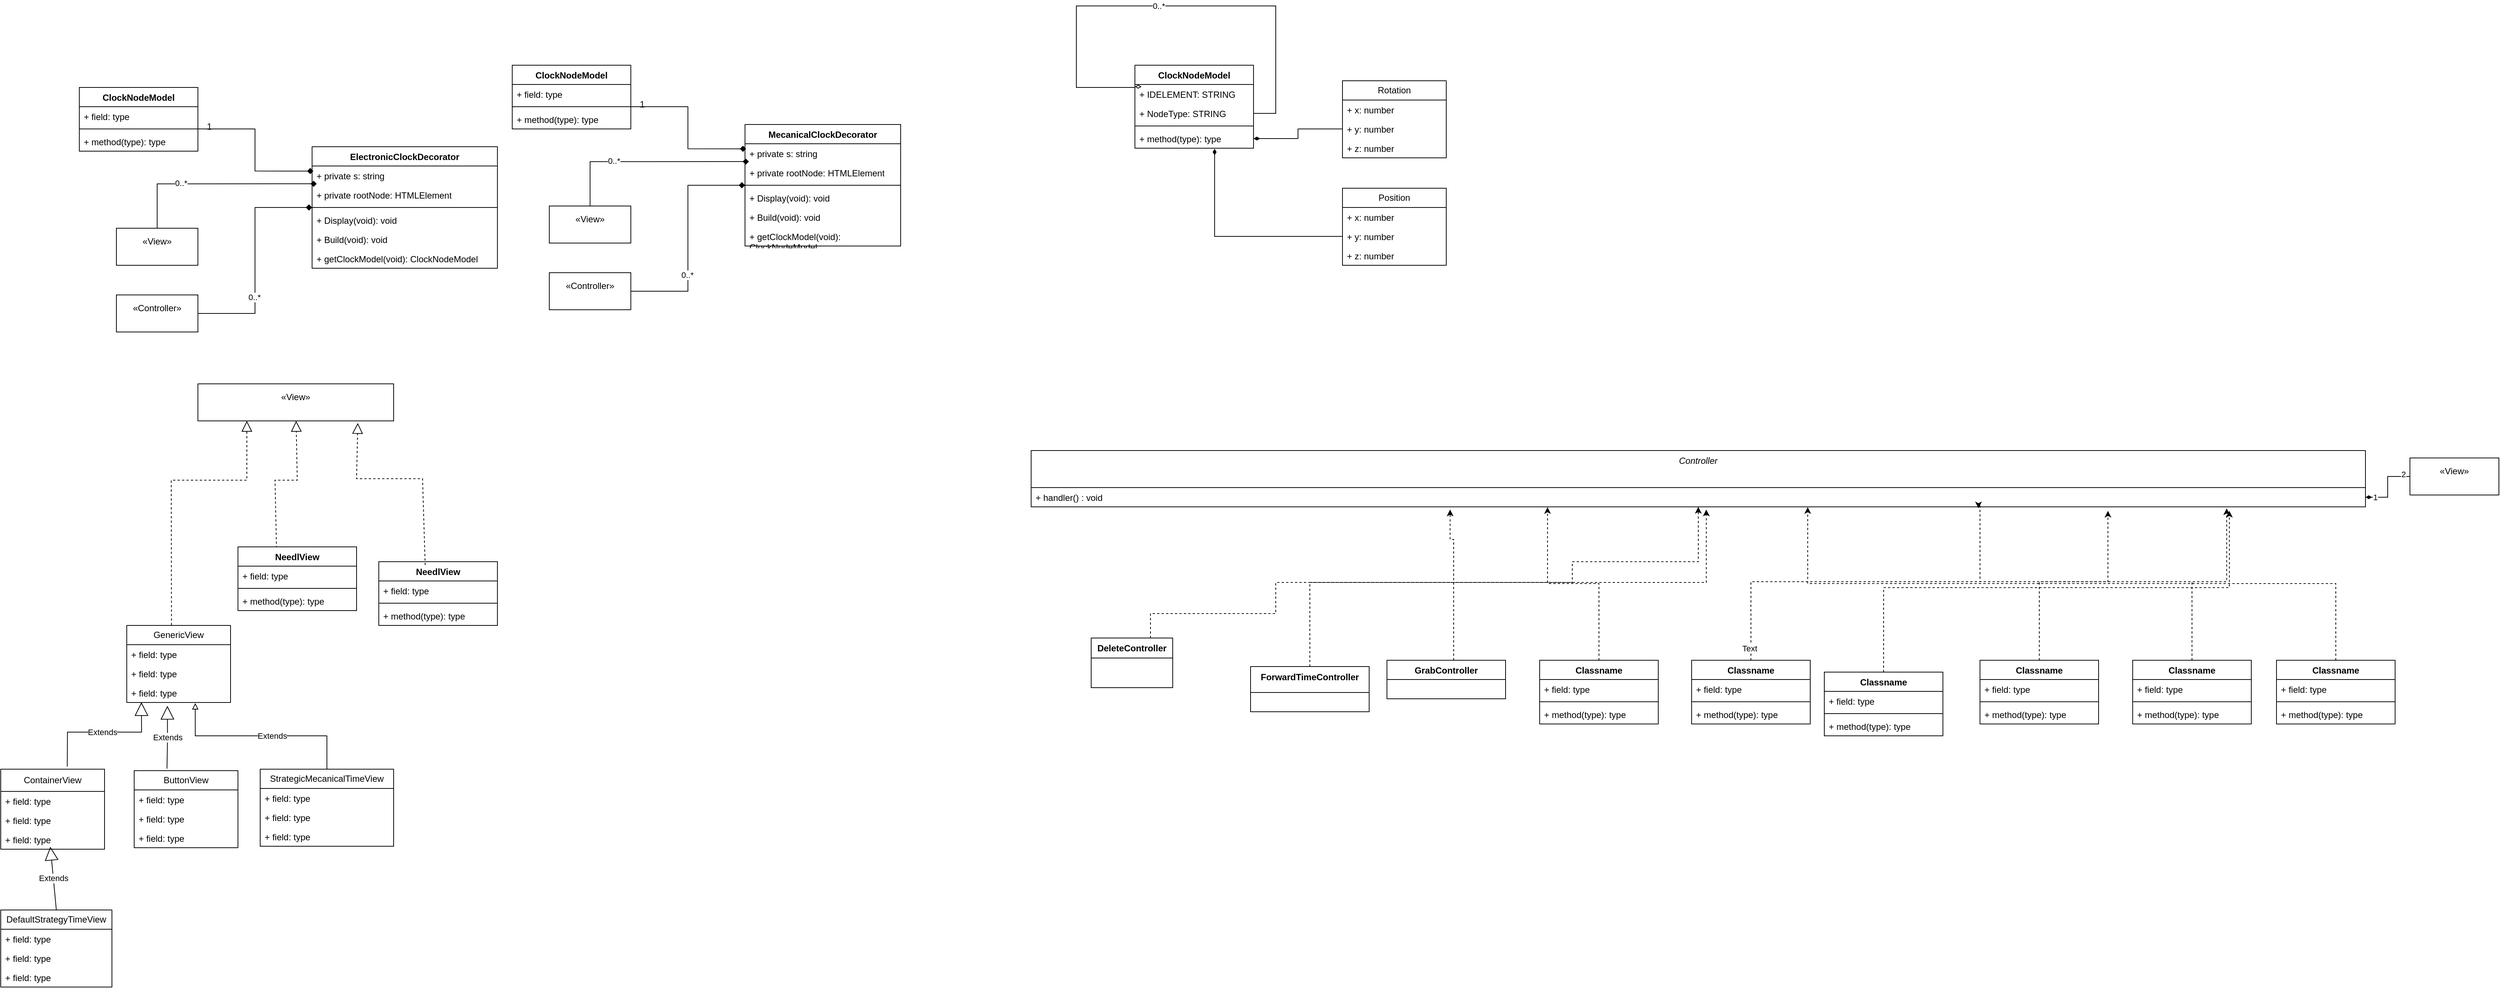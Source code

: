 <mxfile version="24.7.14">
  <diagram name="Page-1" id="vN07K8A9ibH8U_NtdY2e">
    <mxGraphModel dx="2183" dy="860" grid="1" gridSize="10" guides="1" tooltips="1" connect="1" arrows="1" fold="1" page="1" pageScale="1" pageWidth="827" pageHeight="1169" math="0" shadow="0">
      <root>
        <mxCell id="0" />
        <mxCell id="1" parent="0" />
        <mxCell id="b3Nxh0a8uUn3oDR11aNZ-6" value="ElectronicClockDecorator" style="swimlane;fontStyle=1;align=center;verticalAlign=top;childLayout=stackLayout;horizontal=1;startSize=26;horizontalStack=0;resizeParent=1;resizeParentMax=0;resizeLast=0;collapsible=1;marginBottom=0;whiteSpace=wrap;html=1;" parent="1" vertex="1">
          <mxGeometry x="30" y="200" width="250" height="164" as="geometry" />
        </mxCell>
        <mxCell id="b3Nxh0a8uUn3oDR11aNZ-7" value="+ private s: string" style="text;strokeColor=none;fillColor=none;align=left;verticalAlign=top;spacingLeft=4;spacingRight=4;overflow=hidden;rotatable=0;points=[[0,0.5],[1,0.5]];portConstraint=eastwest;whiteSpace=wrap;html=1;" parent="b3Nxh0a8uUn3oDR11aNZ-6" vertex="1">
          <mxGeometry y="26" width="250" height="26" as="geometry" />
        </mxCell>
        <mxCell id="b3Nxh0a8uUn3oDR11aNZ-10" value="+ private rootNode: HTMLElement" style="text;strokeColor=none;fillColor=none;align=left;verticalAlign=top;spacingLeft=4;spacingRight=4;overflow=hidden;rotatable=0;points=[[0,0.5],[1,0.5]];portConstraint=eastwest;whiteSpace=wrap;html=1;" parent="b3Nxh0a8uUn3oDR11aNZ-6" vertex="1">
          <mxGeometry y="52" width="250" height="26" as="geometry" />
        </mxCell>
        <mxCell id="b3Nxh0a8uUn3oDR11aNZ-8" value="" style="line;strokeWidth=1;fillColor=none;align=left;verticalAlign=middle;spacingTop=-1;spacingLeft=3;spacingRight=3;rotatable=0;labelPosition=right;points=[];portConstraint=eastwest;strokeColor=inherit;" parent="b3Nxh0a8uUn3oDR11aNZ-6" vertex="1">
          <mxGeometry y="78" width="250" height="8" as="geometry" />
        </mxCell>
        <mxCell id="b3Nxh0a8uUn3oDR11aNZ-9" value="+ Display(void): void" style="text;strokeColor=none;fillColor=none;align=left;verticalAlign=top;spacingLeft=4;spacingRight=4;overflow=hidden;rotatable=0;points=[[0,0.5],[1,0.5]];portConstraint=eastwest;whiteSpace=wrap;html=1;" parent="b3Nxh0a8uUn3oDR11aNZ-6" vertex="1">
          <mxGeometry y="86" width="250" height="26" as="geometry" />
        </mxCell>
        <mxCell id="b3Nxh0a8uUn3oDR11aNZ-55" value="+ Build(void): void" style="text;strokeColor=none;fillColor=none;align=left;verticalAlign=top;spacingLeft=4;spacingRight=4;overflow=hidden;rotatable=0;points=[[0,0.5],[1,0.5]];portConstraint=eastwest;whiteSpace=wrap;html=1;" parent="b3Nxh0a8uUn3oDR11aNZ-6" vertex="1">
          <mxGeometry y="112" width="250" height="26" as="geometry" />
        </mxCell>
        <mxCell id="b3Nxh0a8uUn3oDR11aNZ-53" value="+ getClockModel(void): ClockNodeModel" style="text;strokeColor=none;fillColor=none;align=left;verticalAlign=top;spacingLeft=4;spacingRight=4;overflow=hidden;rotatable=0;points=[[0,0.5],[1,0.5]];portConstraint=eastwest;whiteSpace=wrap;html=1;" parent="b3Nxh0a8uUn3oDR11aNZ-6" vertex="1">
          <mxGeometry y="138" width="250" height="26" as="geometry" />
        </mxCell>
        <mxCell id="b3Nxh0a8uUn3oDR11aNZ-19" value="ClockNodeModel" style="swimlane;fontStyle=1;align=center;verticalAlign=top;childLayout=stackLayout;horizontal=1;startSize=26;horizontalStack=0;resizeParent=1;resizeParentMax=0;resizeLast=0;collapsible=1;marginBottom=0;whiteSpace=wrap;html=1;" parent="1" vertex="1">
          <mxGeometry x="-284" y="120" width="160" height="86" as="geometry" />
        </mxCell>
        <mxCell id="b3Nxh0a8uUn3oDR11aNZ-20" value="+ field: type" style="text;strokeColor=none;fillColor=none;align=left;verticalAlign=top;spacingLeft=4;spacingRight=4;overflow=hidden;rotatable=0;points=[[0,0.5],[1,0.5]];portConstraint=eastwest;whiteSpace=wrap;html=1;" parent="b3Nxh0a8uUn3oDR11aNZ-19" vertex="1">
          <mxGeometry y="26" width="160" height="26" as="geometry" />
        </mxCell>
        <mxCell id="b3Nxh0a8uUn3oDR11aNZ-21" value="" style="line;strokeWidth=1;fillColor=none;align=left;verticalAlign=middle;spacingTop=-1;spacingLeft=3;spacingRight=3;rotatable=0;labelPosition=right;points=[];portConstraint=eastwest;strokeColor=inherit;" parent="b3Nxh0a8uUn3oDR11aNZ-19" vertex="1">
          <mxGeometry y="52" width="160" height="8" as="geometry" />
        </mxCell>
        <mxCell id="b3Nxh0a8uUn3oDR11aNZ-22" value="+ method(type): type" style="text;strokeColor=none;fillColor=none;align=left;verticalAlign=top;spacingLeft=4;spacingRight=4;overflow=hidden;rotatable=0;points=[[0,0.5],[1,0.5]];portConstraint=eastwest;whiteSpace=wrap;html=1;" parent="b3Nxh0a8uUn3oDR11aNZ-19" vertex="1">
          <mxGeometry y="60" width="160" height="26" as="geometry" />
        </mxCell>
        <mxCell id="b3Nxh0a8uUn3oDR11aNZ-29" style="edgeStyle=orthogonalEdgeStyle;rounded=0;orthogonalLoop=1;jettySize=auto;html=1;endArrow=diamond;endFill=1;entryX=0.025;entryY=0.925;entryDx=0;entryDy=0;entryPerimeter=0;" parent="1" source="b3Nxh0a8uUn3oDR11aNZ-28" target="b3Nxh0a8uUn3oDR11aNZ-7" edge="1">
          <mxGeometry relative="1" as="geometry">
            <mxPoint x="70" y="450" as="targetPoint" />
          </mxGeometry>
        </mxCell>
        <mxCell id="b3Nxh0a8uUn3oDR11aNZ-30" value="0..*" style="edgeLabel;html=1;align=center;verticalAlign=middle;resizable=0;points=[];" parent="b3Nxh0a8uUn3oDR11aNZ-29" vertex="1" connectable="0">
          <mxGeometry x="-0.332" y="1" relative="1" as="geometry">
            <mxPoint as="offset" />
          </mxGeometry>
        </mxCell>
        <mxCell id="b3Nxh0a8uUn3oDR11aNZ-28" value="«View»&lt;div&gt;&lt;br/&gt;&lt;/div&gt;" style="html=1;whiteSpace=wrap;" parent="1" vertex="1">
          <mxGeometry x="-234" y="310" width="110" height="50" as="geometry" />
        </mxCell>
        <mxCell id="b3Nxh0a8uUn3oDR11aNZ-31" style="edgeStyle=orthogonalEdgeStyle;rounded=0;orthogonalLoop=1;jettySize=auto;html=1;entryX=0.007;entryY=0.263;entryDx=0;entryDy=0;entryPerimeter=0;endArrow=diamond;endFill=1;" parent="1" source="b3Nxh0a8uUn3oDR11aNZ-21" target="b3Nxh0a8uUn3oDR11aNZ-7" edge="1">
          <mxGeometry relative="1" as="geometry" />
        </mxCell>
        <mxCell id="b3Nxh0a8uUn3oDR11aNZ-32" value="1" style="text;html=1;align=center;verticalAlign=middle;resizable=0;points=[];autosize=1;strokeColor=none;fillColor=none;" parent="1" vertex="1">
          <mxGeometry x="-124" y="158" width="30" height="30" as="geometry" />
        </mxCell>
        <mxCell id="b3Nxh0a8uUn3oDR11aNZ-33" value="«Controller»&lt;div&gt;&lt;br&gt;&lt;/div&gt;" style="html=1;whiteSpace=wrap;" parent="1" vertex="1">
          <mxGeometry x="-234" y="400" width="110" height="50" as="geometry" />
        </mxCell>
        <mxCell id="b3Nxh0a8uUn3oDR11aNZ-34" style="edgeStyle=orthogonalEdgeStyle;rounded=0;orthogonalLoop=1;jettySize=auto;html=1;endArrow=diamond;endFill=1;exitX=1;exitY=0.5;exitDx=0;exitDy=0;" parent="1" source="b3Nxh0a8uUn3oDR11aNZ-33" target="b3Nxh0a8uUn3oDR11aNZ-8" edge="1">
          <mxGeometry relative="1" as="geometry">
            <mxPoint x="45" y="260" as="targetPoint" />
            <mxPoint x="-169" y="320" as="sourcePoint" />
          </mxGeometry>
        </mxCell>
        <mxCell id="b3Nxh0a8uUn3oDR11aNZ-35" value="0..*" style="edgeLabel;html=1;align=center;verticalAlign=middle;resizable=0;points=[];" parent="b3Nxh0a8uUn3oDR11aNZ-34" vertex="1" connectable="0">
          <mxGeometry x="-0.332" y="1" relative="1" as="geometry">
            <mxPoint as="offset" />
          </mxGeometry>
        </mxCell>
        <mxCell id="b3Nxh0a8uUn3oDR11aNZ-36" value="MecanicalClockDecorator" style="swimlane;fontStyle=1;align=center;verticalAlign=top;childLayout=stackLayout;horizontal=1;startSize=26;horizontalStack=0;resizeParent=1;resizeParentMax=0;resizeLast=0;collapsible=1;marginBottom=0;whiteSpace=wrap;html=1;" parent="1" vertex="1">
          <mxGeometry x="614" y="170" width="210" height="164" as="geometry" />
        </mxCell>
        <mxCell id="b3Nxh0a8uUn3oDR11aNZ-37" value="+ private s: string" style="text;strokeColor=none;fillColor=none;align=left;verticalAlign=top;spacingLeft=4;spacingRight=4;overflow=hidden;rotatable=0;points=[[0,0.5],[1,0.5]];portConstraint=eastwest;whiteSpace=wrap;html=1;" parent="b3Nxh0a8uUn3oDR11aNZ-36" vertex="1">
          <mxGeometry y="26" width="210" height="26" as="geometry" />
        </mxCell>
        <mxCell id="b3Nxh0a8uUn3oDR11aNZ-38" value="+ private rootNode: HTMLElement" style="text;strokeColor=none;fillColor=none;align=left;verticalAlign=top;spacingLeft=4;spacingRight=4;overflow=hidden;rotatable=0;points=[[0,0.5],[1,0.5]];portConstraint=eastwest;whiteSpace=wrap;html=1;" parent="b3Nxh0a8uUn3oDR11aNZ-36" vertex="1">
          <mxGeometry y="52" width="210" height="26" as="geometry" />
        </mxCell>
        <mxCell id="b3Nxh0a8uUn3oDR11aNZ-39" value="" style="line;strokeWidth=1;fillColor=none;align=left;verticalAlign=middle;spacingTop=-1;spacingLeft=3;spacingRight=3;rotatable=0;labelPosition=right;points=[];portConstraint=eastwest;strokeColor=inherit;" parent="b3Nxh0a8uUn3oDR11aNZ-36" vertex="1">
          <mxGeometry y="78" width="210" height="8" as="geometry" />
        </mxCell>
        <mxCell id="b3Nxh0a8uUn3oDR11aNZ-56" value="+ Display(void): void" style="text;strokeColor=none;fillColor=none;align=left;verticalAlign=top;spacingLeft=4;spacingRight=4;overflow=hidden;rotatable=0;points=[[0,0.5],[1,0.5]];portConstraint=eastwest;whiteSpace=wrap;html=1;" parent="b3Nxh0a8uUn3oDR11aNZ-36" vertex="1">
          <mxGeometry y="86" width="210" height="26" as="geometry" />
        </mxCell>
        <mxCell id="b3Nxh0a8uUn3oDR11aNZ-57" value="+ Build(void): void" style="text;strokeColor=none;fillColor=none;align=left;verticalAlign=top;spacingLeft=4;spacingRight=4;overflow=hidden;rotatable=0;points=[[0,0.5],[1,0.5]];portConstraint=eastwest;whiteSpace=wrap;html=1;" parent="b3Nxh0a8uUn3oDR11aNZ-36" vertex="1">
          <mxGeometry y="112" width="210" height="26" as="geometry" />
        </mxCell>
        <mxCell id="b3Nxh0a8uUn3oDR11aNZ-58" value="+ getClockModel(void): ClockNodeModel" style="text;strokeColor=none;fillColor=none;align=left;verticalAlign=top;spacingLeft=4;spacingRight=4;overflow=hidden;rotatable=0;points=[[0,0.5],[1,0.5]];portConstraint=eastwest;whiteSpace=wrap;html=1;" parent="b3Nxh0a8uUn3oDR11aNZ-36" vertex="1">
          <mxGeometry y="138" width="210" height="26" as="geometry" />
        </mxCell>
        <mxCell id="b3Nxh0a8uUn3oDR11aNZ-41" value="ClockNodeModel" style="swimlane;fontStyle=1;align=center;verticalAlign=top;childLayout=stackLayout;horizontal=1;startSize=26;horizontalStack=0;resizeParent=1;resizeParentMax=0;resizeLast=0;collapsible=1;marginBottom=0;whiteSpace=wrap;html=1;" parent="1" vertex="1">
          <mxGeometry x="300" y="90" width="160" height="86" as="geometry" />
        </mxCell>
        <mxCell id="b3Nxh0a8uUn3oDR11aNZ-42" value="+ field: type" style="text;strokeColor=none;fillColor=none;align=left;verticalAlign=top;spacingLeft=4;spacingRight=4;overflow=hidden;rotatable=0;points=[[0,0.5],[1,0.5]];portConstraint=eastwest;whiteSpace=wrap;html=1;" parent="b3Nxh0a8uUn3oDR11aNZ-41" vertex="1">
          <mxGeometry y="26" width="160" height="26" as="geometry" />
        </mxCell>
        <mxCell id="b3Nxh0a8uUn3oDR11aNZ-43" value="" style="line;strokeWidth=1;fillColor=none;align=left;verticalAlign=middle;spacingTop=-1;spacingLeft=3;spacingRight=3;rotatable=0;labelPosition=right;points=[];portConstraint=eastwest;strokeColor=inherit;" parent="b3Nxh0a8uUn3oDR11aNZ-41" vertex="1">
          <mxGeometry y="52" width="160" height="8" as="geometry" />
        </mxCell>
        <mxCell id="b3Nxh0a8uUn3oDR11aNZ-44" value="+ method(type): type" style="text;strokeColor=none;fillColor=none;align=left;verticalAlign=top;spacingLeft=4;spacingRight=4;overflow=hidden;rotatable=0;points=[[0,0.5],[1,0.5]];portConstraint=eastwest;whiteSpace=wrap;html=1;" parent="b3Nxh0a8uUn3oDR11aNZ-41" vertex="1">
          <mxGeometry y="60" width="160" height="26" as="geometry" />
        </mxCell>
        <mxCell id="b3Nxh0a8uUn3oDR11aNZ-45" style="edgeStyle=orthogonalEdgeStyle;rounded=0;orthogonalLoop=1;jettySize=auto;html=1;endArrow=diamond;endFill=1;entryX=0.025;entryY=0.925;entryDx=0;entryDy=0;entryPerimeter=0;" parent="1" source="b3Nxh0a8uUn3oDR11aNZ-47" target="b3Nxh0a8uUn3oDR11aNZ-37" edge="1">
          <mxGeometry relative="1" as="geometry">
            <mxPoint x="654" y="420" as="targetPoint" />
          </mxGeometry>
        </mxCell>
        <mxCell id="b3Nxh0a8uUn3oDR11aNZ-46" value="0..*" style="edgeLabel;html=1;align=center;verticalAlign=middle;resizable=0;points=[];" parent="b3Nxh0a8uUn3oDR11aNZ-45" vertex="1" connectable="0">
          <mxGeometry x="-0.332" y="1" relative="1" as="geometry">
            <mxPoint as="offset" />
          </mxGeometry>
        </mxCell>
        <mxCell id="b3Nxh0a8uUn3oDR11aNZ-47" value="«View»&lt;div&gt;&lt;br/&gt;&lt;/div&gt;" style="html=1;whiteSpace=wrap;" parent="1" vertex="1">
          <mxGeometry x="350" y="280" width="110" height="50" as="geometry" />
        </mxCell>
        <mxCell id="b3Nxh0a8uUn3oDR11aNZ-48" style="edgeStyle=orthogonalEdgeStyle;rounded=0;orthogonalLoop=1;jettySize=auto;html=1;entryX=0.007;entryY=0.263;entryDx=0;entryDy=0;entryPerimeter=0;endArrow=diamond;endFill=1;" parent="1" source="b3Nxh0a8uUn3oDR11aNZ-43" target="b3Nxh0a8uUn3oDR11aNZ-37" edge="1">
          <mxGeometry relative="1" as="geometry" />
        </mxCell>
        <mxCell id="b3Nxh0a8uUn3oDR11aNZ-49" value="1" style="text;html=1;align=center;verticalAlign=middle;resizable=0;points=[];autosize=1;strokeColor=none;fillColor=none;" parent="1" vertex="1">
          <mxGeometry x="460" y="128" width="30" height="30" as="geometry" />
        </mxCell>
        <mxCell id="b3Nxh0a8uUn3oDR11aNZ-50" value="«Controller»&lt;div&gt;&lt;br&gt;&lt;/div&gt;" style="html=1;whiteSpace=wrap;" parent="1" vertex="1">
          <mxGeometry x="350" y="370" width="110" height="50" as="geometry" />
        </mxCell>
        <mxCell id="b3Nxh0a8uUn3oDR11aNZ-51" style="edgeStyle=orthogonalEdgeStyle;rounded=0;orthogonalLoop=1;jettySize=auto;html=1;endArrow=diamond;endFill=1;exitX=1;exitY=0.5;exitDx=0;exitDy=0;" parent="1" source="b3Nxh0a8uUn3oDR11aNZ-50" target="b3Nxh0a8uUn3oDR11aNZ-39" edge="1">
          <mxGeometry relative="1" as="geometry">
            <mxPoint x="629" y="230" as="targetPoint" />
            <mxPoint x="415" y="290" as="sourcePoint" />
          </mxGeometry>
        </mxCell>
        <mxCell id="b3Nxh0a8uUn3oDR11aNZ-52" value="0..*" style="edgeLabel;html=1;align=center;verticalAlign=middle;resizable=0;points=[];" parent="b3Nxh0a8uUn3oDR11aNZ-51" vertex="1" connectable="0">
          <mxGeometry x="-0.332" y="1" relative="1" as="geometry">
            <mxPoint as="offset" />
          </mxGeometry>
        </mxCell>
        <mxCell id="b3Nxh0a8uUn3oDR11aNZ-59" value="«View»&lt;div&gt;&lt;br/&gt;&lt;/div&gt;" style="html=1;whiteSpace=wrap;" parent="1" vertex="1">
          <mxGeometry x="-124" y="520" width="264" height="50" as="geometry" />
        </mxCell>
        <mxCell id="b3Nxh0a8uUn3oDR11aNZ-60" value="" style="endArrow=block;dashed=1;endFill=0;endSize=12;html=1;rounded=0;entryX=0.25;entryY=1;entryDx=0;entryDy=0;exitX=0.431;exitY=-0.005;exitDx=0;exitDy=0;exitPerimeter=0;" parent="1" source="b3Nxh0a8uUn3oDR11aNZ-61" target="b3Nxh0a8uUn3oDR11aNZ-59" edge="1">
          <mxGeometry width="160" relative="1" as="geometry">
            <mxPoint x="-160" y="700" as="sourcePoint" />
            <mxPoint x="36" y="730" as="targetPoint" />
            <Array as="points">
              <mxPoint x="-160" y="650" />
              <mxPoint x="-58" y="650" />
            </Array>
          </mxGeometry>
        </mxCell>
        <mxCell id="b3Nxh0a8uUn3oDR11aNZ-61" value="GenericView" style="swimlane;fontStyle=0;childLayout=stackLayout;horizontal=1;startSize=26;fillColor=none;horizontalStack=0;resizeParent=1;resizeParentMax=0;resizeLast=0;collapsible=1;marginBottom=0;whiteSpace=wrap;html=1;" parent="1" vertex="1">
          <mxGeometry x="-220" y="846" width="140" height="104" as="geometry" />
        </mxCell>
        <mxCell id="b3Nxh0a8uUn3oDR11aNZ-62" value="+ field: type" style="text;strokeColor=none;fillColor=none;align=left;verticalAlign=top;spacingLeft=4;spacingRight=4;overflow=hidden;rotatable=0;points=[[0,0.5],[1,0.5]];portConstraint=eastwest;whiteSpace=wrap;html=1;" parent="b3Nxh0a8uUn3oDR11aNZ-61" vertex="1">
          <mxGeometry y="26" width="140" height="26" as="geometry" />
        </mxCell>
        <mxCell id="b3Nxh0a8uUn3oDR11aNZ-63" value="+ field: type" style="text;strokeColor=none;fillColor=none;align=left;verticalAlign=top;spacingLeft=4;spacingRight=4;overflow=hidden;rotatable=0;points=[[0,0.5],[1,0.5]];portConstraint=eastwest;whiteSpace=wrap;html=1;" parent="b3Nxh0a8uUn3oDR11aNZ-61" vertex="1">
          <mxGeometry y="52" width="140" height="26" as="geometry" />
        </mxCell>
        <mxCell id="b3Nxh0a8uUn3oDR11aNZ-64" value="+ field: type" style="text;strokeColor=none;fillColor=none;align=left;verticalAlign=top;spacingLeft=4;spacingRight=4;overflow=hidden;rotatable=0;points=[[0,0.5],[1,0.5]];portConstraint=eastwest;whiteSpace=wrap;html=1;" parent="b3Nxh0a8uUn3oDR11aNZ-61" vertex="1">
          <mxGeometry y="78" width="140" height="26" as="geometry" />
        </mxCell>
        <mxCell id="b3Nxh0a8uUn3oDR11aNZ-65" value="" style="endArrow=block;dashed=1;endFill=0;endSize=12;html=1;rounded=0;exitX=0.325;exitY=0.02;exitDx=0;exitDy=0;exitPerimeter=0;" parent="1" source="b3Nxh0a8uUn3oDR11aNZ-66" target="b3Nxh0a8uUn3oDR11aNZ-59" edge="1">
          <mxGeometry width="160" relative="1" as="geometry">
            <mxPoint x="-20" y="720" as="sourcePoint" />
            <mxPoint x="-46" y="571" as="targetPoint" />
            <Array as="points">
              <mxPoint x="-20" y="650" />
              <mxPoint x="10" y="650" />
            </Array>
          </mxGeometry>
        </mxCell>
        <mxCell id="b3Nxh0a8uUn3oDR11aNZ-66" value="NeedlView" style="swimlane;fontStyle=1;align=center;verticalAlign=top;childLayout=stackLayout;horizontal=1;startSize=26;horizontalStack=0;resizeParent=1;resizeParentMax=0;resizeLast=0;collapsible=1;marginBottom=0;whiteSpace=wrap;html=1;" parent="1" vertex="1">
          <mxGeometry x="-70" y="740" width="160" height="86" as="geometry" />
        </mxCell>
        <mxCell id="b3Nxh0a8uUn3oDR11aNZ-67" value="+ field: type" style="text;strokeColor=none;fillColor=none;align=left;verticalAlign=top;spacingLeft=4;spacingRight=4;overflow=hidden;rotatable=0;points=[[0,0.5],[1,0.5]];portConstraint=eastwest;whiteSpace=wrap;html=1;" parent="b3Nxh0a8uUn3oDR11aNZ-66" vertex="1">
          <mxGeometry y="26" width="160" height="26" as="geometry" />
        </mxCell>
        <mxCell id="b3Nxh0a8uUn3oDR11aNZ-68" value="" style="line;strokeWidth=1;fillColor=none;align=left;verticalAlign=middle;spacingTop=-1;spacingLeft=3;spacingRight=3;rotatable=0;labelPosition=right;points=[];portConstraint=eastwest;strokeColor=inherit;" parent="b3Nxh0a8uUn3oDR11aNZ-66" vertex="1">
          <mxGeometry y="52" width="160" height="8" as="geometry" />
        </mxCell>
        <mxCell id="b3Nxh0a8uUn3oDR11aNZ-69" value="+ method(type): type" style="text;strokeColor=none;fillColor=none;align=left;verticalAlign=top;spacingLeft=4;spacingRight=4;overflow=hidden;rotatable=0;points=[[0,0.5],[1,0.5]];portConstraint=eastwest;whiteSpace=wrap;html=1;" parent="b3Nxh0a8uUn3oDR11aNZ-66" vertex="1">
          <mxGeometry y="60" width="160" height="26" as="geometry" />
        </mxCell>
        <mxCell id="b3Nxh0a8uUn3oDR11aNZ-70" value="NeedlView" style="swimlane;fontStyle=1;align=center;verticalAlign=top;childLayout=stackLayout;horizontal=1;startSize=26;horizontalStack=0;resizeParent=1;resizeParentMax=0;resizeLast=0;collapsible=1;marginBottom=0;whiteSpace=wrap;html=1;" parent="1" vertex="1">
          <mxGeometry x="120" y="760" width="160" height="86" as="geometry" />
        </mxCell>
        <mxCell id="b3Nxh0a8uUn3oDR11aNZ-71" value="+ field: type" style="text;strokeColor=none;fillColor=none;align=left;verticalAlign=top;spacingLeft=4;spacingRight=4;overflow=hidden;rotatable=0;points=[[0,0.5],[1,0.5]];portConstraint=eastwest;whiteSpace=wrap;html=1;" parent="b3Nxh0a8uUn3oDR11aNZ-70" vertex="1">
          <mxGeometry y="26" width="160" height="26" as="geometry" />
        </mxCell>
        <mxCell id="b3Nxh0a8uUn3oDR11aNZ-72" value="" style="line;strokeWidth=1;fillColor=none;align=left;verticalAlign=middle;spacingTop=-1;spacingLeft=3;spacingRight=3;rotatable=0;labelPosition=right;points=[];portConstraint=eastwest;strokeColor=inherit;" parent="b3Nxh0a8uUn3oDR11aNZ-70" vertex="1">
          <mxGeometry y="52" width="160" height="8" as="geometry" />
        </mxCell>
        <mxCell id="b3Nxh0a8uUn3oDR11aNZ-73" value="+ method(type): type" style="text;strokeColor=none;fillColor=none;align=left;verticalAlign=top;spacingLeft=4;spacingRight=4;overflow=hidden;rotatable=0;points=[[0,0.5],[1,0.5]];portConstraint=eastwest;whiteSpace=wrap;html=1;" parent="b3Nxh0a8uUn3oDR11aNZ-70" vertex="1">
          <mxGeometry y="60" width="160" height="26" as="geometry" />
        </mxCell>
        <mxCell id="b3Nxh0a8uUn3oDR11aNZ-74" value="" style="endArrow=block;dashed=1;endFill=0;endSize=12;html=1;rounded=0;exitX=0.391;exitY=0.052;exitDx=0;exitDy=0;exitPerimeter=0;entryX=0.817;entryY=1.057;entryDx=0;entryDy=0;entryPerimeter=0;" parent="1" source="b3Nxh0a8uUn3oDR11aNZ-70" target="b3Nxh0a8uUn3oDR11aNZ-59" edge="1">
          <mxGeometry width="160" relative="1" as="geometry">
            <mxPoint x="180" y="740" as="sourcePoint" />
            <mxPoint x="130" y="568" as="targetPoint" />
            <Array as="points">
              <mxPoint x="179" y="648" />
              <mxPoint x="90" y="648" />
            </Array>
          </mxGeometry>
        </mxCell>
        <mxCell id="b3Nxh0a8uUn3oDR11aNZ-75" value="ContainerView" style="swimlane;fontStyle=0;childLayout=stackLayout;horizontal=1;startSize=30;fillColor=none;horizontalStack=0;resizeParent=1;resizeParentMax=0;resizeLast=0;collapsible=1;marginBottom=0;whiteSpace=wrap;html=1;" parent="1" vertex="1">
          <mxGeometry x="-390" y="1040" width="140" height="108" as="geometry" />
        </mxCell>
        <mxCell id="b3Nxh0a8uUn3oDR11aNZ-76" value="+ field: type" style="text;strokeColor=none;fillColor=none;align=left;verticalAlign=top;spacingLeft=4;spacingRight=4;overflow=hidden;rotatable=0;points=[[0,0.5],[1,0.5]];portConstraint=eastwest;whiteSpace=wrap;html=1;" parent="b3Nxh0a8uUn3oDR11aNZ-75" vertex="1">
          <mxGeometry y="30" width="140" height="26" as="geometry" />
        </mxCell>
        <mxCell id="b3Nxh0a8uUn3oDR11aNZ-77" value="+ field: type" style="text;strokeColor=none;fillColor=none;align=left;verticalAlign=top;spacingLeft=4;spacingRight=4;overflow=hidden;rotatable=0;points=[[0,0.5],[1,0.5]];portConstraint=eastwest;whiteSpace=wrap;html=1;" parent="b3Nxh0a8uUn3oDR11aNZ-75" vertex="1">
          <mxGeometry y="56" width="140" height="26" as="geometry" />
        </mxCell>
        <mxCell id="b3Nxh0a8uUn3oDR11aNZ-78" value="+ field: type" style="text;strokeColor=none;fillColor=none;align=left;verticalAlign=top;spacingLeft=4;spacingRight=4;overflow=hidden;rotatable=0;points=[[0,0.5],[1,0.5]];portConstraint=eastwest;whiteSpace=wrap;html=1;" parent="b3Nxh0a8uUn3oDR11aNZ-75" vertex="1">
          <mxGeometry y="82" width="140" height="26" as="geometry" />
        </mxCell>
        <mxCell id="b3Nxh0a8uUn3oDR11aNZ-79" value="ButtonView" style="swimlane;fontStyle=0;childLayout=stackLayout;horizontal=1;startSize=26;fillColor=none;horizontalStack=0;resizeParent=1;resizeParentMax=0;resizeLast=0;collapsible=1;marginBottom=0;whiteSpace=wrap;html=1;" parent="1" vertex="1">
          <mxGeometry x="-210" y="1042" width="140" height="104" as="geometry" />
        </mxCell>
        <mxCell id="b3Nxh0a8uUn3oDR11aNZ-80" value="+ field: type" style="text;strokeColor=none;fillColor=none;align=left;verticalAlign=top;spacingLeft=4;spacingRight=4;overflow=hidden;rotatable=0;points=[[0,0.5],[1,0.5]];portConstraint=eastwest;whiteSpace=wrap;html=1;" parent="b3Nxh0a8uUn3oDR11aNZ-79" vertex="1">
          <mxGeometry y="26" width="140" height="26" as="geometry" />
        </mxCell>
        <mxCell id="b3Nxh0a8uUn3oDR11aNZ-81" value="+ field: type" style="text;strokeColor=none;fillColor=none;align=left;verticalAlign=top;spacingLeft=4;spacingRight=4;overflow=hidden;rotatable=0;points=[[0,0.5],[1,0.5]];portConstraint=eastwest;whiteSpace=wrap;html=1;" parent="b3Nxh0a8uUn3oDR11aNZ-79" vertex="1">
          <mxGeometry y="52" width="140" height="26" as="geometry" />
        </mxCell>
        <mxCell id="b3Nxh0a8uUn3oDR11aNZ-82" value="+ field: type" style="text;strokeColor=none;fillColor=none;align=left;verticalAlign=top;spacingLeft=4;spacingRight=4;overflow=hidden;rotatable=0;points=[[0,0.5],[1,0.5]];portConstraint=eastwest;whiteSpace=wrap;html=1;" parent="b3Nxh0a8uUn3oDR11aNZ-79" vertex="1">
          <mxGeometry y="78" width="140" height="26" as="geometry" />
        </mxCell>
        <mxCell id="b3Nxh0a8uUn3oDR11aNZ-83" value="DefaultStrategyTimeView" style="swimlane;fontStyle=0;childLayout=stackLayout;horizontal=1;startSize=26;fillColor=none;horizontalStack=0;resizeParent=1;resizeParentMax=0;resizeLast=0;collapsible=1;marginBottom=0;whiteSpace=wrap;html=1;" parent="1" vertex="1">
          <mxGeometry x="-390" y="1230" width="150" height="104" as="geometry" />
        </mxCell>
        <mxCell id="b3Nxh0a8uUn3oDR11aNZ-84" value="+ field: type" style="text;strokeColor=none;fillColor=none;align=left;verticalAlign=top;spacingLeft=4;spacingRight=4;overflow=hidden;rotatable=0;points=[[0,0.5],[1,0.5]];portConstraint=eastwest;whiteSpace=wrap;html=1;" parent="b3Nxh0a8uUn3oDR11aNZ-83" vertex="1">
          <mxGeometry y="26" width="150" height="26" as="geometry" />
        </mxCell>
        <mxCell id="b3Nxh0a8uUn3oDR11aNZ-85" value="+ field: type" style="text;strokeColor=none;fillColor=none;align=left;verticalAlign=top;spacingLeft=4;spacingRight=4;overflow=hidden;rotatable=0;points=[[0,0.5],[1,0.5]];portConstraint=eastwest;whiteSpace=wrap;html=1;" parent="b3Nxh0a8uUn3oDR11aNZ-83" vertex="1">
          <mxGeometry y="52" width="150" height="26" as="geometry" />
        </mxCell>
        <mxCell id="b3Nxh0a8uUn3oDR11aNZ-86" value="+ field: type" style="text;strokeColor=none;fillColor=none;align=left;verticalAlign=top;spacingLeft=4;spacingRight=4;overflow=hidden;rotatable=0;points=[[0,0.5],[1,0.5]];portConstraint=eastwest;whiteSpace=wrap;html=1;" parent="b3Nxh0a8uUn3oDR11aNZ-83" vertex="1">
          <mxGeometry y="78" width="150" height="26" as="geometry" />
        </mxCell>
        <mxCell id="b3Nxh0a8uUn3oDR11aNZ-87" value="Extends" style="endArrow=block;endSize=16;endFill=0;html=1;rounded=0;exitX=0.641;exitY=-0.032;exitDx=0;exitDy=0;exitPerimeter=0;entryX=0.141;entryY=0.981;entryDx=0;entryDy=0;entryPerimeter=0;" parent="1" source="b3Nxh0a8uUn3oDR11aNZ-75" target="b3Nxh0a8uUn3oDR11aNZ-64" edge="1">
          <mxGeometry width="160" relative="1" as="geometry">
            <mxPoint x="-200" y="970" as="sourcePoint" />
            <mxPoint x="-40" y="970" as="targetPoint" />
            <Array as="points">
              <mxPoint x="-300" y="990" />
              <mxPoint x="-200" y="990" />
            </Array>
          </mxGeometry>
        </mxCell>
        <mxCell id="b3Nxh0a8uUn3oDR11aNZ-88" value="Extends" style="endArrow=block;endSize=16;endFill=0;html=1;rounded=0;exitX=0.316;exitY=-0.026;exitDx=0;exitDy=0;exitPerimeter=0;entryX=0.391;entryY=1.173;entryDx=0;entryDy=0;entryPerimeter=0;" parent="1" source="b3Nxh0a8uUn3oDR11aNZ-79" target="b3Nxh0a8uUn3oDR11aNZ-64" edge="1">
          <mxGeometry width="160" relative="1" as="geometry">
            <mxPoint x="-290" y="1047" as="sourcePoint" />
            <mxPoint x="-190" y="960" as="targetPoint" />
            <Array as="points">
              <mxPoint x="-165" y="1000" />
            </Array>
          </mxGeometry>
        </mxCell>
        <mxCell id="b3Nxh0a8uUn3oDR11aNZ-89" value="Extends" style="endArrow=block;endSize=16;endFill=0;html=1;rounded=0;exitX=0.5;exitY=0;exitDx=0;exitDy=0;entryX=0.478;entryY=0.87;entryDx=0;entryDy=0;entryPerimeter=0;" parent="1" source="b3Nxh0a8uUn3oDR11aNZ-83" target="b3Nxh0a8uUn3oDR11aNZ-78" edge="1">
          <mxGeometry width="160" relative="1" as="geometry">
            <mxPoint x="-260" y="1050" as="sourcePoint" />
            <mxPoint x="-100" y="1050" as="targetPoint" />
          </mxGeometry>
        </mxCell>
        <mxCell id="b3Nxh0a8uUn3oDR11aNZ-90" value="StrategicMecanicalTimeView" style="swimlane;fontStyle=0;childLayout=stackLayout;horizontal=1;startSize=26;fillColor=none;horizontalStack=0;resizeParent=1;resizeParentMax=0;resizeLast=0;collapsible=1;marginBottom=0;whiteSpace=wrap;html=1;" parent="1" vertex="1">
          <mxGeometry x="-40" y="1040" width="180" height="104" as="geometry" />
        </mxCell>
        <mxCell id="b3Nxh0a8uUn3oDR11aNZ-91" value="+ field: type" style="text;strokeColor=none;fillColor=none;align=left;verticalAlign=top;spacingLeft=4;spacingRight=4;overflow=hidden;rotatable=0;points=[[0,0.5],[1,0.5]];portConstraint=eastwest;whiteSpace=wrap;html=1;" parent="b3Nxh0a8uUn3oDR11aNZ-90" vertex="1">
          <mxGeometry y="26" width="180" height="26" as="geometry" />
        </mxCell>
        <mxCell id="b3Nxh0a8uUn3oDR11aNZ-92" value="+ field: type" style="text;strokeColor=none;fillColor=none;align=left;verticalAlign=top;spacingLeft=4;spacingRight=4;overflow=hidden;rotatable=0;points=[[0,0.5],[1,0.5]];portConstraint=eastwest;whiteSpace=wrap;html=1;" parent="b3Nxh0a8uUn3oDR11aNZ-90" vertex="1">
          <mxGeometry y="52" width="180" height="26" as="geometry" />
        </mxCell>
        <mxCell id="b3Nxh0a8uUn3oDR11aNZ-93" value="+ field: type" style="text;strokeColor=none;fillColor=none;align=left;verticalAlign=top;spacingLeft=4;spacingRight=4;overflow=hidden;rotatable=0;points=[[0,0.5],[1,0.5]];portConstraint=eastwest;whiteSpace=wrap;html=1;" parent="b3Nxh0a8uUn3oDR11aNZ-90" vertex="1">
          <mxGeometry y="78" width="180" height="26" as="geometry" />
        </mxCell>
        <mxCell id="b3Nxh0a8uUn3oDR11aNZ-96" style="edgeStyle=orthogonalEdgeStyle;rounded=0;orthogonalLoop=1;jettySize=auto;html=1;entryX=0.66;entryY=1.032;entryDx=0;entryDy=0;entryPerimeter=0;endArrow=block;endFill=0;" parent="1" source="b3Nxh0a8uUn3oDR11aNZ-90" target="b3Nxh0a8uUn3oDR11aNZ-64" edge="1">
          <mxGeometry relative="1" as="geometry" />
        </mxCell>
        <mxCell id="b3Nxh0a8uUn3oDR11aNZ-97" value="Extends" style="edgeLabel;html=1;align=center;verticalAlign=middle;resizable=0;points=[];" parent="b3Nxh0a8uUn3oDR11aNZ-96" vertex="1" connectable="0">
          <mxGeometry x="-0.103" relative="1" as="geometry">
            <mxPoint as="offset" />
          </mxGeometry>
        </mxCell>
        <mxCell id="x9hFbTBSbQZIMQ9PFn4S-16" value="" style="edgeStyle=orthogonalEdgeStyle;rounded=0;orthogonalLoop=1;jettySize=auto;html=1;dashed=1;" edge="1" parent="1" source="b3Nxh0a8uUn3oDR11aNZ-100" target="x9hFbTBSbQZIMQ9PFn4S-12">
          <mxGeometry relative="1" as="geometry">
            <Array as="points">
              <mxPoint x="1161" y="830" />
              <mxPoint x="1330" y="830" />
              <mxPoint x="1330" y="788" />
              <mxPoint x="1730" y="788" />
              <mxPoint x="1730" y="760" />
              <mxPoint x="1900" y="760" />
            </Array>
          </mxGeometry>
        </mxCell>
        <mxCell id="b3Nxh0a8uUn3oDR11aNZ-100" value="DeleteController" style="swimlane;fontStyle=1;align=center;verticalAlign=top;childLayout=stackLayout;horizontal=1;startSize=27;horizontalStack=0;resizeParent=1;resizeParentMax=0;resizeLast=0;collapsible=1;marginBottom=0;whiteSpace=wrap;html=1;" parent="1" vertex="1" collapsed="1">
          <mxGeometry x="1081" y="863" width="110" height="67" as="geometry">
            <mxRectangle x="1081" y="863" width="160" height="70" as="alternateBounds" />
          </mxGeometry>
        </mxCell>
        <mxCell id="x9hFbTBSbQZIMQ9PFn4S-18" value="" style="edgeStyle=orthogonalEdgeStyle;rounded=0;orthogonalLoop=1;jettySize=auto;html=1;dashed=1;entryX=0.506;entryY=1.141;entryDx=0;entryDy=0;entryPerimeter=0;" edge="1" parent="1" source="b3Nxh0a8uUn3oDR11aNZ-104" target="x9hFbTBSbQZIMQ9PFn4S-12">
          <mxGeometry relative="1" as="geometry">
            <Array as="points">
              <mxPoint x="1376" y="788" />
              <mxPoint x="1910" y="788" />
            </Array>
          </mxGeometry>
        </mxCell>
        <mxCell id="b3Nxh0a8uUn3oDR11aNZ-104" value="ForwardTimeController" style="swimlane;fontStyle=1;align=center;verticalAlign=top;childLayout=stackLayout;horizontal=1;startSize=35;horizontalStack=0;resizeParent=1;resizeParentMax=0;resizeLast=0;collapsible=1;marginBottom=0;whiteSpace=wrap;html=1;" parent="1" vertex="1">
          <mxGeometry x="1296" y="901.5" width="160" height="61" as="geometry" />
        </mxCell>
        <mxCell id="x9hFbTBSbQZIMQ9PFn4S-20" value="" style="edgeStyle=orthogonalEdgeStyle;rounded=0;orthogonalLoop=1;jettySize=auto;html=1;dashed=1;entryX=0.314;entryY=1.141;entryDx=0;entryDy=0;entryPerimeter=0;" edge="1" parent="1" source="b3Nxh0a8uUn3oDR11aNZ-108" target="x9hFbTBSbQZIMQ9PFn4S-12">
          <mxGeometry relative="1" as="geometry">
            <Array as="points">
              <mxPoint x="1570" y="730" />
              <mxPoint x="1565" y="730" />
            </Array>
          </mxGeometry>
        </mxCell>
        <mxCell id="b3Nxh0a8uUn3oDR11aNZ-108" value="GrabController" style="swimlane;fontStyle=1;align=center;verticalAlign=top;childLayout=stackLayout;horizontal=1;startSize=26;horizontalStack=0;resizeParent=1;resizeParentMax=0;resizeLast=0;collapsible=1;marginBottom=0;whiteSpace=wrap;html=1;" parent="1" vertex="1">
          <mxGeometry x="1480" y="893" width="160" height="52" as="geometry" />
        </mxCell>
        <mxCell id="x9hFbTBSbQZIMQ9PFn4S-21" value="" style="edgeStyle=orthogonalEdgeStyle;rounded=0;orthogonalLoop=1;jettySize=auto;html=1;dashed=1;entryX=0.387;entryY=1.013;entryDx=0;entryDy=0;entryPerimeter=0;" edge="1" parent="1" source="b3Nxh0a8uUn3oDR11aNZ-112" target="x9hFbTBSbQZIMQ9PFn4S-12">
          <mxGeometry relative="1" as="geometry" />
        </mxCell>
        <mxCell id="b3Nxh0a8uUn3oDR11aNZ-112" value="Classname" style="swimlane;fontStyle=1;align=center;verticalAlign=top;childLayout=stackLayout;horizontal=1;startSize=26;horizontalStack=0;resizeParent=1;resizeParentMax=0;resizeLast=0;collapsible=1;marginBottom=0;whiteSpace=wrap;html=1;" parent="1" vertex="1">
          <mxGeometry x="1686" y="893" width="160" height="86" as="geometry" />
        </mxCell>
        <mxCell id="b3Nxh0a8uUn3oDR11aNZ-113" value="+ field: type" style="text;strokeColor=none;fillColor=none;align=left;verticalAlign=top;spacingLeft=4;spacingRight=4;overflow=hidden;rotatable=0;points=[[0,0.5],[1,0.5]];portConstraint=eastwest;whiteSpace=wrap;html=1;" parent="b3Nxh0a8uUn3oDR11aNZ-112" vertex="1">
          <mxGeometry y="26" width="160" height="26" as="geometry" />
        </mxCell>
        <mxCell id="b3Nxh0a8uUn3oDR11aNZ-114" value="" style="line;strokeWidth=1;fillColor=none;align=left;verticalAlign=middle;spacingTop=-1;spacingLeft=3;spacingRight=3;rotatable=0;labelPosition=right;points=[];portConstraint=eastwest;strokeColor=inherit;" parent="b3Nxh0a8uUn3oDR11aNZ-112" vertex="1">
          <mxGeometry y="52" width="160" height="8" as="geometry" />
        </mxCell>
        <mxCell id="b3Nxh0a8uUn3oDR11aNZ-115" value="+ method(type): type" style="text;strokeColor=none;fillColor=none;align=left;verticalAlign=top;spacingLeft=4;spacingRight=4;overflow=hidden;rotatable=0;points=[[0,0.5],[1,0.5]];portConstraint=eastwest;whiteSpace=wrap;html=1;" parent="b3Nxh0a8uUn3oDR11aNZ-112" vertex="1">
          <mxGeometry y="60" width="160" height="26" as="geometry" />
        </mxCell>
        <mxCell id="x9hFbTBSbQZIMQ9PFn4S-14" value="" style="edgeStyle=orthogonalEdgeStyle;rounded=0;orthogonalLoop=1;jettySize=auto;html=1;dashed=1;entryX=0.896;entryY=1.077;entryDx=0;entryDy=0;entryPerimeter=0;" edge="1" parent="1" source="b3Nxh0a8uUn3oDR11aNZ-116" target="x9hFbTBSbQZIMQ9PFn4S-12">
          <mxGeometry relative="1" as="geometry">
            <Array as="points">
              <mxPoint x="1971" y="787" />
              <mxPoint x="2613" y="787" />
            </Array>
          </mxGeometry>
        </mxCell>
        <mxCell id="x9hFbTBSbQZIMQ9PFn4S-15" value="Text" style="edgeLabel;html=1;align=center;verticalAlign=middle;resizable=0;points=[];" vertex="1" connectable="0" parent="x9hFbTBSbQZIMQ9PFn4S-14">
          <mxGeometry x="-0.961" y="2" relative="1" as="geometry">
            <mxPoint as="offset" />
          </mxGeometry>
        </mxCell>
        <mxCell id="b3Nxh0a8uUn3oDR11aNZ-116" value="Classname" style="swimlane;fontStyle=1;align=center;verticalAlign=top;childLayout=stackLayout;horizontal=1;startSize=26;horizontalStack=0;resizeParent=1;resizeParentMax=0;resizeLast=0;collapsible=1;marginBottom=0;whiteSpace=wrap;html=1;" parent="1" vertex="1">
          <mxGeometry x="1891" y="893" width="160" height="86" as="geometry" />
        </mxCell>
        <mxCell id="b3Nxh0a8uUn3oDR11aNZ-117" value="+ field: type" style="text;strokeColor=none;fillColor=none;align=left;verticalAlign=top;spacingLeft=4;spacingRight=4;overflow=hidden;rotatable=0;points=[[0,0.5],[1,0.5]];portConstraint=eastwest;whiteSpace=wrap;html=1;" parent="b3Nxh0a8uUn3oDR11aNZ-116" vertex="1">
          <mxGeometry y="26" width="160" height="26" as="geometry" />
        </mxCell>
        <mxCell id="b3Nxh0a8uUn3oDR11aNZ-118" value="" style="line;strokeWidth=1;fillColor=none;align=left;verticalAlign=middle;spacingTop=-1;spacingLeft=3;spacingRight=3;rotatable=0;labelPosition=right;points=[];portConstraint=eastwest;strokeColor=inherit;" parent="b3Nxh0a8uUn3oDR11aNZ-116" vertex="1">
          <mxGeometry y="52" width="160" height="8" as="geometry" />
        </mxCell>
        <mxCell id="b3Nxh0a8uUn3oDR11aNZ-119" value="+ method(type): type" style="text;strokeColor=none;fillColor=none;align=left;verticalAlign=top;spacingLeft=4;spacingRight=4;overflow=hidden;rotatable=0;points=[[0,0.5],[1,0.5]];portConstraint=eastwest;whiteSpace=wrap;html=1;" parent="b3Nxh0a8uUn3oDR11aNZ-116" vertex="1">
          <mxGeometry y="60" width="160" height="26" as="geometry" />
        </mxCell>
        <mxCell id="x9hFbTBSbQZIMQ9PFn4S-22" value="" style="edgeStyle=orthogonalEdgeStyle;rounded=0;orthogonalLoop=1;jettySize=auto;html=1;dashed=1;entryX=0.898;entryY=1.205;entryDx=0;entryDy=0;entryPerimeter=0;" edge="1" parent="1" source="b3Nxh0a8uUn3oDR11aNZ-120" target="x9hFbTBSbQZIMQ9PFn4S-12">
          <mxGeometry relative="1" as="geometry">
            <Array as="points">
              <mxPoint x="2150" y="795" />
              <mxPoint x="2616" y="795" />
            </Array>
          </mxGeometry>
        </mxCell>
        <mxCell id="b3Nxh0a8uUn3oDR11aNZ-120" value="Classname" style="swimlane;fontStyle=1;align=center;verticalAlign=top;childLayout=stackLayout;horizontal=1;startSize=26;horizontalStack=0;resizeParent=1;resizeParentMax=0;resizeLast=0;collapsible=1;marginBottom=0;whiteSpace=wrap;html=1;" parent="1" vertex="1">
          <mxGeometry x="2070" y="909" width="160" height="86" as="geometry" />
        </mxCell>
        <mxCell id="b3Nxh0a8uUn3oDR11aNZ-121" value="+ field: type" style="text;strokeColor=none;fillColor=none;align=left;verticalAlign=top;spacingLeft=4;spacingRight=4;overflow=hidden;rotatable=0;points=[[0,0.5],[1,0.5]];portConstraint=eastwest;whiteSpace=wrap;html=1;" parent="b3Nxh0a8uUn3oDR11aNZ-120" vertex="1">
          <mxGeometry y="26" width="160" height="26" as="geometry" />
        </mxCell>
        <mxCell id="b3Nxh0a8uUn3oDR11aNZ-122" value="" style="line;strokeWidth=1;fillColor=none;align=left;verticalAlign=middle;spacingTop=-1;spacingLeft=3;spacingRight=3;rotatable=0;labelPosition=right;points=[];portConstraint=eastwest;strokeColor=inherit;" parent="b3Nxh0a8uUn3oDR11aNZ-120" vertex="1">
          <mxGeometry y="52" width="160" height="8" as="geometry" />
        </mxCell>
        <mxCell id="b3Nxh0a8uUn3oDR11aNZ-123" value="+ method(type): type" style="text;strokeColor=none;fillColor=none;align=left;verticalAlign=top;spacingLeft=4;spacingRight=4;overflow=hidden;rotatable=0;points=[[0,0.5],[1,0.5]];portConstraint=eastwest;whiteSpace=wrap;html=1;" parent="b3Nxh0a8uUn3oDR11aNZ-120" vertex="1">
          <mxGeometry y="60" width="160" height="26" as="geometry" />
        </mxCell>
        <mxCell id="x9hFbTBSbQZIMQ9PFn4S-23" value="" style="edgeStyle=orthogonalEdgeStyle;rounded=0;orthogonalLoop=1;jettySize=auto;html=1;dashed=1;entryX=0.807;entryY=1.205;entryDx=0;entryDy=0;entryPerimeter=0;" edge="1" parent="1" source="b3Nxh0a8uUn3oDR11aNZ-124" target="x9hFbTBSbQZIMQ9PFn4S-12">
          <mxGeometry relative="1" as="geometry">
            <Array as="points">
              <mxPoint x="2360" y="787" />
              <mxPoint x="2453" y="787" />
            </Array>
          </mxGeometry>
        </mxCell>
        <mxCell id="b3Nxh0a8uUn3oDR11aNZ-124" value="Classname" style="swimlane;fontStyle=1;align=center;verticalAlign=top;childLayout=stackLayout;horizontal=1;startSize=26;horizontalStack=0;resizeParent=1;resizeParentMax=0;resizeLast=0;collapsible=1;marginBottom=0;whiteSpace=wrap;html=1;" parent="1" vertex="1">
          <mxGeometry x="2280" y="893" width="160" height="86" as="geometry" />
        </mxCell>
        <mxCell id="b3Nxh0a8uUn3oDR11aNZ-125" value="+ field: type" style="text;strokeColor=none;fillColor=none;align=left;verticalAlign=top;spacingLeft=4;spacingRight=4;overflow=hidden;rotatable=0;points=[[0,0.5],[1,0.5]];portConstraint=eastwest;whiteSpace=wrap;html=1;" parent="b3Nxh0a8uUn3oDR11aNZ-124" vertex="1">
          <mxGeometry y="26" width="160" height="26" as="geometry" />
        </mxCell>
        <mxCell id="b3Nxh0a8uUn3oDR11aNZ-126" value="" style="line;strokeWidth=1;fillColor=none;align=left;verticalAlign=middle;spacingTop=-1;spacingLeft=3;spacingRight=3;rotatable=0;labelPosition=right;points=[];portConstraint=eastwest;strokeColor=inherit;" parent="b3Nxh0a8uUn3oDR11aNZ-124" vertex="1">
          <mxGeometry y="52" width="160" height="8" as="geometry" />
        </mxCell>
        <mxCell id="b3Nxh0a8uUn3oDR11aNZ-127" value="+ method(type): type" style="text;strokeColor=none;fillColor=none;align=left;verticalAlign=top;spacingLeft=4;spacingRight=4;overflow=hidden;rotatable=0;points=[[0,0.5],[1,0.5]];portConstraint=eastwest;whiteSpace=wrap;html=1;" parent="b3Nxh0a8uUn3oDR11aNZ-124" vertex="1">
          <mxGeometry y="60" width="160" height="26" as="geometry" />
        </mxCell>
        <mxCell id="x9hFbTBSbQZIMQ9PFn4S-24" value="" style="edgeStyle=orthogonalEdgeStyle;rounded=0;orthogonalLoop=1;jettySize=auto;html=1;dashed=1;entryX=0.71;entryY=1.077;entryDx=0;entryDy=0;entryPerimeter=0;" edge="1" parent="1" source="b3Nxh0a8uUn3oDR11aNZ-128" target="x9hFbTBSbQZIMQ9PFn4S-12">
          <mxGeometry relative="1" as="geometry">
            <Array as="points">
              <mxPoint x="2566" y="787" />
              <mxPoint x="2280" y="787" />
              <mxPoint x="2280" y="682" />
            </Array>
          </mxGeometry>
        </mxCell>
        <mxCell id="b3Nxh0a8uUn3oDR11aNZ-128" value="Classname" style="swimlane;fontStyle=1;align=center;verticalAlign=top;childLayout=stackLayout;horizontal=1;startSize=26;horizontalStack=0;resizeParent=1;resizeParentMax=0;resizeLast=0;collapsible=1;marginBottom=0;whiteSpace=wrap;html=1;" parent="1" vertex="1">
          <mxGeometry x="2486" y="893" width="160" height="86" as="geometry" />
        </mxCell>
        <mxCell id="b3Nxh0a8uUn3oDR11aNZ-129" value="+ field: type" style="text;strokeColor=none;fillColor=none;align=left;verticalAlign=top;spacingLeft=4;spacingRight=4;overflow=hidden;rotatable=0;points=[[0,0.5],[1,0.5]];portConstraint=eastwest;whiteSpace=wrap;html=1;" parent="b3Nxh0a8uUn3oDR11aNZ-128" vertex="1">
          <mxGeometry y="26" width="160" height="26" as="geometry" />
        </mxCell>
        <mxCell id="b3Nxh0a8uUn3oDR11aNZ-130" value="" style="line;strokeWidth=1;fillColor=none;align=left;verticalAlign=middle;spacingTop=-1;spacingLeft=3;spacingRight=3;rotatable=0;labelPosition=right;points=[];portConstraint=eastwest;strokeColor=inherit;" parent="b3Nxh0a8uUn3oDR11aNZ-128" vertex="1">
          <mxGeometry y="52" width="160" height="8" as="geometry" />
        </mxCell>
        <mxCell id="b3Nxh0a8uUn3oDR11aNZ-131" value="+ method(type): type" style="text;strokeColor=none;fillColor=none;align=left;verticalAlign=top;spacingLeft=4;spacingRight=4;overflow=hidden;rotatable=0;points=[[0,0.5],[1,0.5]];portConstraint=eastwest;whiteSpace=wrap;html=1;" parent="b3Nxh0a8uUn3oDR11aNZ-128" vertex="1">
          <mxGeometry y="60" width="160" height="26" as="geometry" />
        </mxCell>
        <mxCell id="x9hFbTBSbQZIMQ9PFn4S-25" value="" style="edgeStyle=orthogonalEdgeStyle;rounded=0;orthogonalLoop=1;jettySize=auto;html=1;dashed=1;entryX=0.582;entryY=1.013;entryDx=0;entryDy=0;entryPerimeter=0;" edge="1" parent="1" source="b3Nxh0a8uUn3oDR11aNZ-132" target="x9hFbTBSbQZIMQ9PFn4S-12">
          <mxGeometry relative="1" as="geometry" />
        </mxCell>
        <mxCell id="b3Nxh0a8uUn3oDR11aNZ-132" value="Classname" style="swimlane;fontStyle=1;align=center;verticalAlign=top;childLayout=stackLayout;horizontal=1;startSize=26;horizontalStack=0;resizeParent=1;resizeParentMax=0;resizeLast=0;collapsible=1;marginBottom=0;whiteSpace=wrap;html=1;" parent="1" vertex="1">
          <mxGeometry x="2680" y="893" width="160" height="86" as="geometry" />
        </mxCell>
        <mxCell id="b3Nxh0a8uUn3oDR11aNZ-133" value="+ field: type" style="text;strokeColor=none;fillColor=none;align=left;verticalAlign=top;spacingLeft=4;spacingRight=4;overflow=hidden;rotatable=0;points=[[0,0.5],[1,0.5]];portConstraint=eastwest;whiteSpace=wrap;html=1;" parent="b3Nxh0a8uUn3oDR11aNZ-132" vertex="1">
          <mxGeometry y="26" width="160" height="26" as="geometry" />
        </mxCell>
        <mxCell id="b3Nxh0a8uUn3oDR11aNZ-134" value="" style="line;strokeWidth=1;fillColor=none;align=left;verticalAlign=middle;spacingTop=-1;spacingLeft=3;spacingRight=3;rotatable=0;labelPosition=right;points=[];portConstraint=eastwest;strokeColor=inherit;" parent="b3Nxh0a8uUn3oDR11aNZ-132" vertex="1">
          <mxGeometry y="52" width="160" height="8" as="geometry" />
        </mxCell>
        <mxCell id="b3Nxh0a8uUn3oDR11aNZ-135" value="+ method(type): type" style="text;strokeColor=none;fillColor=none;align=left;verticalAlign=top;spacingLeft=4;spacingRight=4;overflow=hidden;rotatable=0;points=[[0,0.5],[1,0.5]];portConstraint=eastwest;whiteSpace=wrap;html=1;" parent="b3Nxh0a8uUn3oDR11aNZ-132" vertex="1">
          <mxGeometry y="60" width="160" height="26" as="geometry" />
        </mxCell>
        <mxCell id="b3Nxh0a8uUn3oDR11aNZ-151" value="ClockNodeModel" style="swimlane;fontStyle=1;align=center;verticalAlign=top;childLayout=stackLayout;horizontal=1;startSize=26;horizontalStack=0;resizeParent=1;resizeParentMax=0;resizeLast=0;collapsible=1;marginBottom=0;whiteSpace=wrap;html=1;" parent="1" vertex="1">
          <mxGeometry x="1140" y="90" width="160" height="112" as="geometry" />
        </mxCell>
        <mxCell id="b3Nxh0a8uUn3oDR11aNZ-152" value="+ IDELEMENT: STRING" style="text;strokeColor=none;fillColor=none;align=left;verticalAlign=top;spacingLeft=4;spacingRight=4;overflow=hidden;rotatable=0;points=[[0,0.5],[1,0.5]];portConstraint=eastwest;whiteSpace=wrap;html=1;" parent="b3Nxh0a8uUn3oDR11aNZ-151" vertex="1">
          <mxGeometry y="26" width="160" height="26" as="geometry" />
        </mxCell>
        <mxCell id="b3Nxh0a8uUn3oDR11aNZ-170" style="edgeStyle=orthogonalEdgeStyle;rounded=0;orthogonalLoop=1;jettySize=auto;html=1;exitX=1;exitY=0.5;exitDx=0;exitDy=0;entryX=0.056;entryY=0.115;entryDx=0;entryDy=0;entryPerimeter=0;endArrow=diamondThin;endFill=0;" parent="b3Nxh0a8uUn3oDR11aNZ-151" source="b3Nxh0a8uUn3oDR11aNZ-158" target="b3Nxh0a8uUn3oDR11aNZ-152" edge="1">
          <mxGeometry relative="1" as="geometry">
            <mxPoint x="-30" y="30" as="targetPoint" />
            <Array as="points">
              <mxPoint x="190" y="65" />
              <mxPoint x="190" y="-80" />
              <mxPoint x="-79" y="-80" />
              <mxPoint x="-79" y="30" />
              <mxPoint y="30" />
            </Array>
          </mxGeometry>
        </mxCell>
        <mxCell id="b3Nxh0a8uUn3oDR11aNZ-171" value="0..*" style="edgeLabel;html=1;align=center;verticalAlign=middle;resizable=0;points=[];" parent="b3Nxh0a8uUn3oDR11aNZ-170" vertex="1" connectable="0">
          <mxGeometry x="0.038" relative="1" as="geometry">
            <mxPoint as="offset" />
          </mxGeometry>
        </mxCell>
        <mxCell id="b3Nxh0a8uUn3oDR11aNZ-158" value="+ NodeType: STRING" style="text;strokeColor=none;fillColor=none;align=left;verticalAlign=top;spacingLeft=4;spacingRight=4;overflow=hidden;rotatable=0;points=[[0,0.5],[1,0.5]];portConstraint=eastwest;whiteSpace=wrap;html=1;" parent="b3Nxh0a8uUn3oDR11aNZ-151" vertex="1">
          <mxGeometry y="52" width="160" height="26" as="geometry" />
        </mxCell>
        <mxCell id="b3Nxh0a8uUn3oDR11aNZ-153" value="" style="line;strokeWidth=1;fillColor=none;align=left;verticalAlign=middle;spacingTop=-1;spacingLeft=3;spacingRight=3;rotatable=0;labelPosition=right;points=[];portConstraint=eastwest;strokeColor=inherit;" parent="b3Nxh0a8uUn3oDR11aNZ-151" vertex="1">
          <mxGeometry y="78" width="160" height="8" as="geometry" />
        </mxCell>
        <mxCell id="b3Nxh0a8uUn3oDR11aNZ-154" value="+ method(type): type" style="text;strokeColor=none;fillColor=none;align=left;verticalAlign=top;spacingLeft=4;spacingRight=4;overflow=hidden;rotatable=0;points=[[0,0.5],[1,0.5]];portConstraint=eastwest;whiteSpace=wrap;html=1;" parent="b3Nxh0a8uUn3oDR11aNZ-151" vertex="1">
          <mxGeometry y="86" width="160" height="26" as="geometry" />
        </mxCell>
        <mxCell id="b3Nxh0a8uUn3oDR11aNZ-173" value="Position" style="swimlane;fontStyle=0;childLayout=stackLayout;horizontal=1;startSize=26;fillColor=none;horizontalStack=0;resizeParent=1;resizeParentMax=0;resizeLast=0;collapsible=1;marginBottom=0;whiteSpace=wrap;html=1;" parent="1" vertex="1">
          <mxGeometry x="1420" y="256" width="140" height="104" as="geometry" />
        </mxCell>
        <mxCell id="b3Nxh0a8uUn3oDR11aNZ-174" value="+ x: number" style="text;strokeColor=none;fillColor=none;align=left;verticalAlign=top;spacingLeft=4;spacingRight=4;overflow=hidden;rotatable=0;points=[[0,0.5],[1,0.5]];portConstraint=eastwest;whiteSpace=wrap;html=1;" parent="b3Nxh0a8uUn3oDR11aNZ-173" vertex="1">
          <mxGeometry y="26" width="140" height="26" as="geometry" />
        </mxCell>
        <mxCell id="b3Nxh0a8uUn3oDR11aNZ-175" value="+ y: number" style="text;strokeColor=none;fillColor=none;align=left;verticalAlign=top;spacingLeft=4;spacingRight=4;overflow=hidden;rotatable=0;points=[[0,0.5],[1,0.5]];portConstraint=eastwest;whiteSpace=wrap;html=1;" parent="b3Nxh0a8uUn3oDR11aNZ-173" vertex="1">
          <mxGeometry y="52" width="140" height="26" as="geometry" />
        </mxCell>
        <mxCell id="b3Nxh0a8uUn3oDR11aNZ-176" value="+ z: number" style="text;strokeColor=none;fillColor=none;align=left;verticalAlign=top;spacingLeft=4;spacingRight=4;overflow=hidden;rotatable=0;points=[[0,0.5],[1,0.5]];portConstraint=eastwest;whiteSpace=wrap;html=1;" parent="b3Nxh0a8uUn3oDR11aNZ-173" vertex="1">
          <mxGeometry y="78" width="140" height="26" as="geometry" />
        </mxCell>
        <mxCell id="b3Nxh0a8uUn3oDR11aNZ-177" value="Rotation" style="swimlane;fontStyle=0;childLayout=stackLayout;horizontal=1;startSize=26;fillColor=none;horizontalStack=0;resizeParent=1;resizeParentMax=0;resizeLast=0;collapsible=1;marginBottom=0;whiteSpace=wrap;html=1;" parent="1" vertex="1">
          <mxGeometry x="1420" y="111" width="140" height="104" as="geometry" />
        </mxCell>
        <mxCell id="b3Nxh0a8uUn3oDR11aNZ-183" value="+ x: number" style="text;strokeColor=none;fillColor=none;align=left;verticalAlign=top;spacingLeft=4;spacingRight=4;overflow=hidden;rotatable=0;points=[[0,0.5],[1,0.5]];portConstraint=eastwest;whiteSpace=wrap;html=1;" parent="b3Nxh0a8uUn3oDR11aNZ-177" vertex="1">
          <mxGeometry y="26" width="140" height="26" as="geometry" />
        </mxCell>
        <mxCell id="b3Nxh0a8uUn3oDR11aNZ-184" value="+ y: number" style="text;strokeColor=none;fillColor=none;align=left;verticalAlign=top;spacingLeft=4;spacingRight=4;overflow=hidden;rotatable=0;points=[[0,0.5],[1,0.5]];portConstraint=eastwest;whiteSpace=wrap;html=1;" parent="b3Nxh0a8uUn3oDR11aNZ-177" vertex="1">
          <mxGeometry y="52" width="140" height="26" as="geometry" />
        </mxCell>
        <mxCell id="b3Nxh0a8uUn3oDR11aNZ-185" value="+ z: number" style="text;strokeColor=none;fillColor=none;align=left;verticalAlign=top;spacingLeft=4;spacingRight=4;overflow=hidden;rotatable=0;points=[[0,0.5],[1,0.5]];portConstraint=eastwest;whiteSpace=wrap;html=1;" parent="b3Nxh0a8uUn3oDR11aNZ-177" vertex="1">
          <mxGeometry y="78" width="140" height="26" as="geometry" />
        </mxCell>
        <mxCell id="b3Nxh0a8uUn3oDR11aNZ-181" style="edgeStyle=orthogonalEdgeStyle;rounded=0;orthogonalLoop=1;jettySize=auto;html=1;entryX=0.672;entryY=1.027;entryDx=0;entryDy=0;entryPerimeter=0;endArrow=diamondThin;endFill=1;" parent="1" source="b3Nxh0a8uUn3oDR11aNZ-175" target="b3Nxh0a8uUn3oDR11aNZ-154" edge="1">
          <mxGeometry relative="1" as="geometry" />
        </mxCell>
        <mxCell id="b3Nxh0a8uUn3oDR11aNZ-182" style="edgeStyle=orthogonalEdgeStyle;rounded=0;orthogonalLoop=1;jettySize=auto;html=1;endArrow=diamondThin;endFill=1;exitX=0;exitY=0.5;exitDx=0;exitDy=0;" parent="1" source="b3Nxh0a8uUn3oDR11aNZ-184" target="b3Nxh0a8uUn3oDR11aNZ-154" edge="1">
          <mxGeometry relative="1" as="geometry">
            <mxPoint x="1210" y="210" as="targetPoint" />
            <mxPoint x="1360" y="427" as="sourcePoint" />
          </mxGeometry>
        </mxCell>
        <mxCell id="x9hFbTBSbQZIMQ9PFn4S-4" style="edgeStyle=orthogonalEdgeStyle;rounded=0;orthogonalLoop=1;jettySize=auto;html=1;entryX=1;entryY=0.5;entryDx=0;entryDy=0;endArrow=diamondThin;endFill=1;" edge="1" parent="1" source="x9hFbTBSbQZIMQ9PFn4S-1" target="x9hFbTBSbQZIMQ9PFn4S-12">
          <mxGeometry relative="1" as="geometry">
            <mxPoint x="2170" y="508.5" as="targetPoint" />
          </mxGeometry>
        </mxCell>
        <mxCell id="x9hFbTBSbQZIMQ9PFn4S-5" value="1" style="edgeLabel;html=1;align=center;verticalAlign=middle;resizable=0;points=[];" vertex="1" connectable="0" parent="x9hFbTBSbQZIMQ9PFn4S-4">
          <mxGeometry x="0.704" relative="1" as="geometry">
            <mxPoint as="offset" />
          </mxGeometry>
        </mxCell>
        <mxCell id="x9hFbTBSbQZIMQ9PFn4S-6" value="2" style="edgeLabel;html=1;align=center;verticalAlign=middle;resizable=0;points=[];" vertex="1" connectable="0" parent="x9hFbTBSbQZIMQ9PFn4S-4">
          <mxGeometry x="-0.787" y="-3" relative="1" as="geometry">
            <mxPoint as="offset" />
          </mxGeometry>
        </mxCell>
        <mxCell id="x9hFbTBSbQZIMQ9PFn4S-1" value="«View»&lt;div&gt;&lt;br/&gt;&lt;/div&gt;" style="html=1;whiteSpace=wrap;" vertex="1" parent="1">
          <mxGeometry x="2860" y="620" width="120" height="50" as="geometry" />
        </mxCell>
        <mxCell id="x9hFbTBSbQZIMQ9PFn4S-9" value="&lt;i style=&quot;font-weight: normal;&quot;&gt;Controller&lt;/i&gt;" style="swimlane;fontStyle=1;align=center;verticalAlign=top;childLayout=stackLayout;horizontal=1;startSize=50;horizontalStack=0;resizeParent=1;resizeParentMax=0;resizeLast=0;collapsible=1;marginBottom=0;whiteSpace=wrap;html=1;" vertex="1" parent="1">
          <mxGeometry x="1000" y="610" width="1800" height="76" as="geometry" />
        </mxCell>
        <mxCell id="x9hFbTBSbQZIMQ9PFn4S-12" value="+ handler() : void" style="text;strokeColor=none;fillColor=none;align=left;verticalAlign=top;spacingLeft=4;spacingRight=4;overflow=hidden;rotatable=0;points=[[0,0.5],[1,0.5]];portConstraint=eastwest;whiteSpace=wrap;html=1;" vertex="1" parent="x9hFbTBSbQZIMQ9PFn4S-9">
          <mxGeometry y="50" width="1800" height="26" as="geometry" />
        </mxCell>
      </root>
    </mxGraphModel>
  </diagram>
</mxfile>
